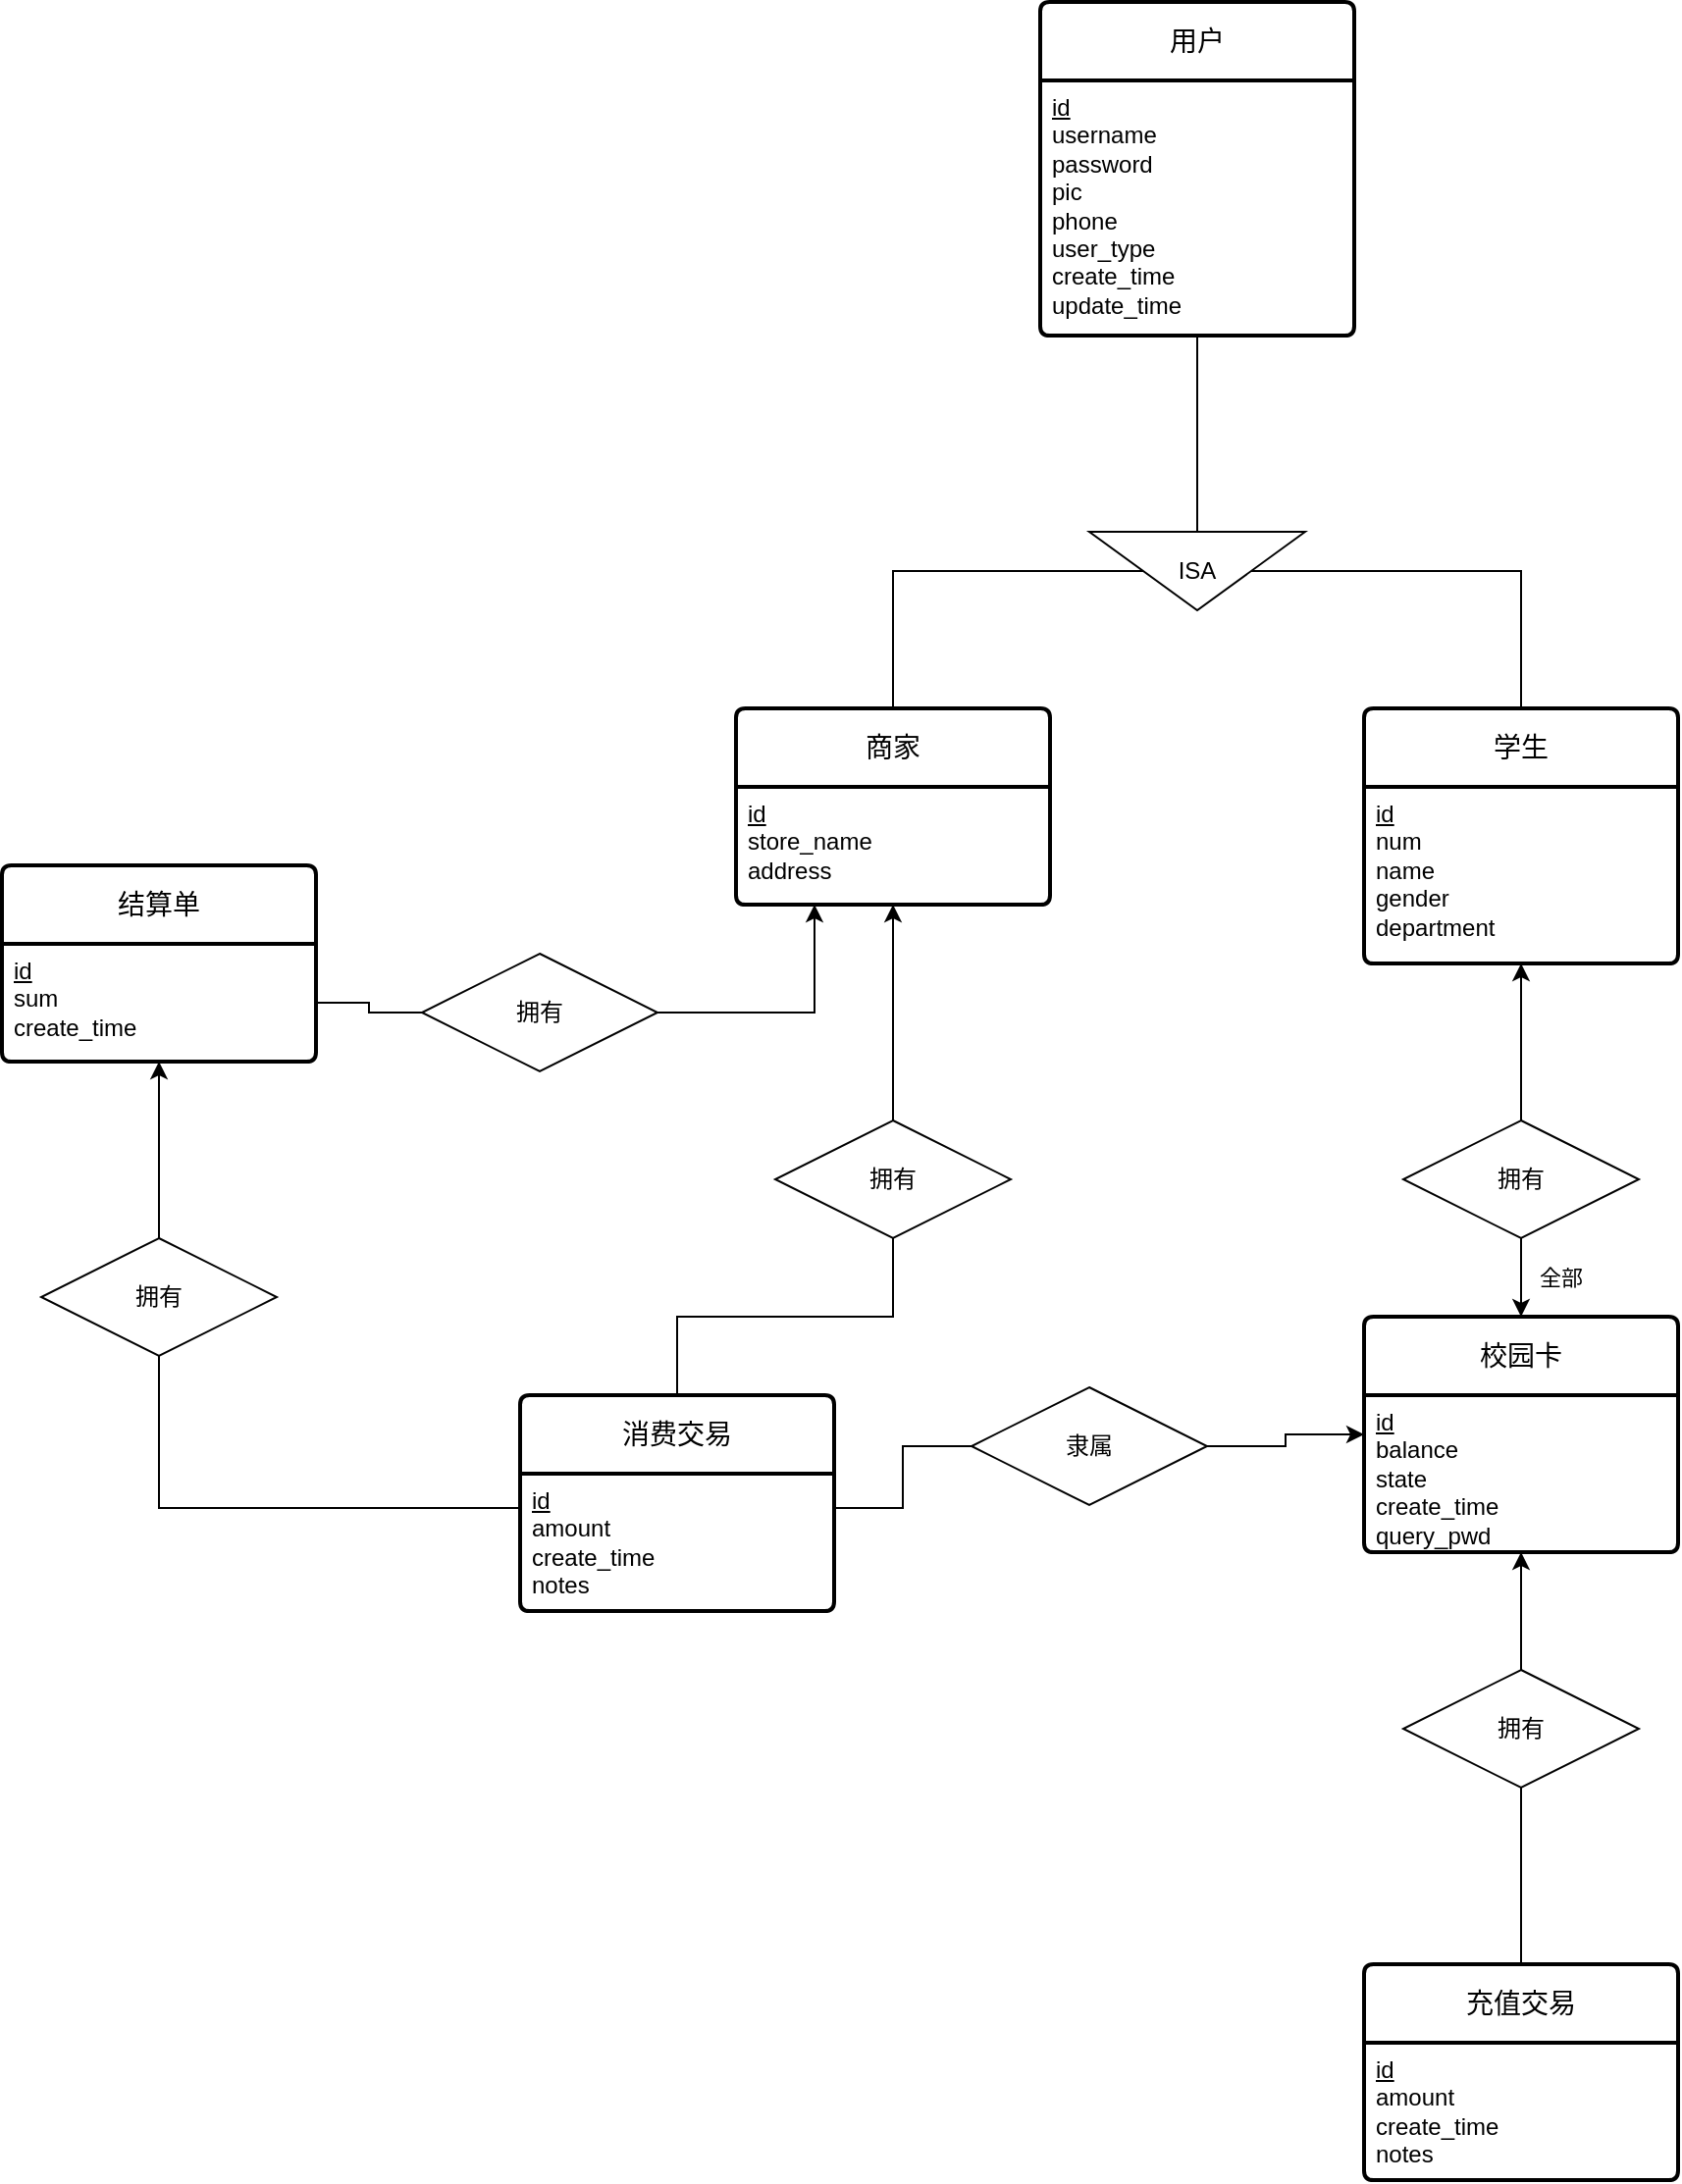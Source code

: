 <mxfile version="24.7.8">
  <diagram name="第 1 页" id="tQ-AfsL5KjRh9j0H5AqX">
    <mxGraphModel dx="1210" dy="1009" grid="1" gridSize="10" guides="1" tooltips="1" connect="1" arrows="1" fold="1" page="1" pageScale="1" pageWidth="2336" pageHeight="1654" math="0" shadow="0">
      <root>
        <mxCell id="0" />
        <mxCell id="1" parent="0" />
        <mxCell id="bsNTXk9c0rtr0lj0yAxJ-3" value="商家" style="swimlane;childLayout=stackLayout;horizontal=1;startSize=40;horizontalStack=0;rounded=1;fontSize=14;fontStyle=0;strokeWidth=2;resizeParent=0;resizeLast=1;shadow=0;dashed=0;align=center;arcSize=4;whiteSpace=wrap;html=1;" parent="1" vertex="1">
          <mxGeometry x="930" y="730" width="160" height="100" as="geometry" />
        </mxCell>
        <mxCell id="bsNTXk9c0rtr0lj0yAxJ-4" value="&lt;div&gt;&lt;u&gt;id&lt;/u&gt;&lt;/div&gt;&lt;div&gt;store_name&lt;div&gt;address&lt;/div&gt;&lt;/div&gt;" style="align=left;strokeColor=none;fillColor=none;spacingLeft=4;fontSize=12;verticalAlign=top;resizable=0;rotatable=0;part=1;html=1;" parent="bsNTXk9c0rtr0lj0yAxJ-3" vertex="1">
          <mxGeometry y="40" width="160" height="60" as="geometry" />
        </mxCell>
        <mxCell id="bsNTXk9c0rtr0lj0yAxJ-5" value="校园卡" style="swimlane;childLayout=stackLayout;horizontal=1;startSize=40;horizontalStack=0;rounded=1;fontSize=14;fontStyle=0;strokeWidth=2;resizeParent=0;resizeLast=1;shadow=0;dashed=0;align=center;arcSize=4;whiteSpace=wrap;html=1;" parent="1" vertex="1">
          <mxGeometry x="1250" y="1040" width="160" height="120" as="geometry">
            <mxRectangle x="280" y="340" width="80" height="50" as="alternateBounds" />
          </mxGeometry>
        </mxCell>
        <mxCell id="bsNTXk9c0rtr0lj0yAxJ-6" value="&lt;u&gt;id&lt;/u&gt;&lt;div&gt;balance&lt;/div&gt;&lt;div&gt;state&lt;/div&gt;&lt;div&gt;create_time&lt;/div&gt;&lt;div&gt;query_pwd&lt;/div&gt;" style="align=left;strokeColor=none;fillColor=none;spacingLeft=4;fontSize=12;verticalAlign=top;resizable=0;rotatable=0;part=1;html=1;" parent="bsNTXk9c0rtr0lj0yAxJ-5" vertex="1">
          <mxGeometry y="40" width="160" height="80" as="geometry" />
        </mxCell>
        <mxCell id="bsNTXk9c0rtr0lj0yAxJ-7" value="用户" style="swimlane;childLayout=stackLayout;horizontal=1;startSize=40;horizontalStack=0;rounded=1;fontSize=14;fontStyle=0;strokeWidth=2;resizeParent=0;resizeLast=1;shadow=0;dashed=0;align=center;arcSize=4;whiteSpace=wrap;html=1;" parent="1" vertex="1">
          <mxGeometry x="1085" y="370" width="160" height="170" as="geometry">
            <mxRectangle x="1085" y="390" width="80" height="50" as="alternateBounds" />
          </mxGeometry>
        </mxCell>
        <mxCell id="bsNTXk9c0rtr0lj0yAxJ-8" value="&lt;u&gt;id&lt;/u&gt;&lt;div&gt;username&lt;/div&gt;&lt;div&gt;password&lt;/div&gt;&lt;div&gt;pic&lt;/div&gt;&lt;div&gt;phone&lt;/div&gt;&lt;div&gt;user_type&lt;/div&gt;&lt;div&gt;create_time&lt;/div&gt;&lt;div&gt;update_time&lt;/div&gt;" style="align=left;strokeColor=none;fillColor=none;spacingLeft=4;fontSize=12;verticalAlign=top;resizable=0;rotatable=0;part=1;html=1;" parent="bsNTXk9c0rtr0lj0yAxJ-7" vertex="1">
          <mxGeometry y="40" width="160" height="130" as="geometry" />
        </mxCell>
        <mxCell id="bsNTXk9c0rtr0lj0yAxJ-9" value="学生" style="swimlane;childLayout=stackLayout;horizontal=1;startSize=40;horizontalStack=0;rounded=1;fontSize=14;fontStyle=0;strokeWidth=2;resizeParent=0;resizeLast=1;shadow=0;dashed=0;align=center;arcSize=4;whiteSpace=wrap;html=1;" parent="1" vertex="1">
          <mxGeometry x="1250" y="730" width="160" height="130" as="geometry" />
        </mxCell>
        <mxCell id="bsNTXk9c0rtr0lj0yAxJ-11" value="&lt;div&gt;&lt;span style=&quot;background-color: initial;&quot;&gt;&lt;u&gt;id&lt;/u&gt;&lt;/span&gt;&lt;/div&gt;&lt;div&gt;&lt;span style=&quot;background-color: initial;&quot;&gt;num&lt;/span&gt;&lt;br&gt;&lt;/div&gt;name&lt;div&gt;gender&lt;/div&gt;&lt;div&gt;department&lt;/div&gt;" style="align=left;strokeColor=none;fillColor=none;spacingLeft=4;fontSize=12;verticalAlign=top;resizable=0;rotatable=0;part=1;html=1;" parent="bsNTXk9c0rtr0lj0yAxJ-9" vertex="1">
          <mxGeometry y="40" width="160" height="90" as="geometry" />
        </mxCell>
        <mxCell id="bsNTXk9c0rtr0lj0yAxJ-16" style="edgeStyle=orthogonalEdgeStyle;rounded=0;orthogonalLoop=1;jettySize=auto;html=1;exitX=0.5;exitY=1;exitDx=0;exitDy=0;entryX=0.5;entryY=0;entryDx=0;entryDy=0;curved=0;strokeColor=default;endArrow=none;endFill=0;" parent="1" source="bsNTXk9c0rtr0lj0yAxJ-12" target="bsNTXk9c0rtr0lj0yAxJ-3" edge="1">
          <mxGeometry relative="1" as="geometry" />
        </mxCell>
        <mxCell id="bsNTXk9c0rtr0lj0yAxJ-17" style="edgeStyle=orthogonalEdgeStyle;rounded=0;orthogonalLoop=1;jettySize=auto;html=1;exitX=0.5;exitY=0;exitDx=0;exitDy=0;entryX=0.5;entryY=0;entryDx=0;entryDy=0;endArrow=none;endFill=0;" parent="1" source="bsNTXk9c0rtr0lj0yAxJ-12" target="bsNTXk9c0rtr0lj0yAxJ-9" edge="1">
          <mxGeometry relative="1" as="geometry" />
        </mxCell>
        <mxCell id="bsNTXk9c0rtr0lj0yAxJ-12" value="ISA" style="triangle;whiteSpace=wrap;html=1;direction=south;" parent="1" vertex="1">
          <mxGeometry x="1110" y="640" width="110" height="40" as="geometry" />
        </mxCell>
        <mxCell id="bsNTXk9c0rtr0lj0yAxJ-18" style="edgeStyle=orthogonalEdgeStyle;rounded=0;orthogonalLoop=1;jettySize=auto;html=1;exitX=0.5;exitY=1;exitDx=0;exitDy=0;entryX=0;entryY=0.5;entryDx=0;entryDy=0;endArrow=none;endFill=0;" parent="1" source="bsNTXk9c0rtr0lj0yAxJ-8" target="bsNTXk9c0rtr0lj0yAxJ-12" edge="1">
          <mxGeometry relative="1" as="geometry" />
        </mxCell>
        <mxCell id="sROBQhHm6fGoaaXTvxsk-38" style="edgeStyle=orthogonalEdgeStyle;rounded=0;orthogonalLoop=1;jettySize=auto;html=1;exitX=0.5;exitY=0;exitDx=0;exitDy=0;entryX=0.5;entryY=1;entryDx=0;entryDy=0;endArrow=none;endFill=0;" parent="1" source="bsNTXk9c0rtr0lj0yAxJ-19" target="sROBQhHm6fGoaaXTvxsk-36" edge="1">
          <mxGeometry relative="1" as="geometry" />
        </mxCell>
        <mxCell id="bsNTXk9c0rtr0lj0yAxJ-19" value="消费交易" style="swimlane;childLayout=stackLayout;horizontal=1;startSize=40;horizontalStack=0;rounded=1;fontSize=14;fontStyle=0;strokeWidth=2;resizeParent=0;resizeLast=1;shadow=0;dashed=0;align=center;arcSize=4;whiteSpace=wrap;html=1;" parent="1" vertex="1">
          <mxGeometry x="820" y="1080" width="160" height="110" as="geometry">
            <mxRectangle x="280" y="340" width="80" height="50" as="alternateBounds" />
          </mxGeometry>
        </mxCell>
        <mxCell id="bsNTXk9c0rtr0lj0yAxJ-20" value="&lt;u&gt;id&lt;/u&gt;&lt;div&gt;amount&lt;div&gt;create_time&lt;/div&gt;&lt;/div&gt;&lt;div&gt;notes&lt;/div&gt;" style="align=left;strokeColor=none;fillColor=none;spacingLeft=4;fontSize=12;verticalAlign=top;resizable=0;rotatable=0;part=1;html=1;" parent="bsNTXk9c0rtr0lj0yAxJ-19" vertex="1">
          <mxGeometry y="40" width="160" height="70" as="geometry" />
        </mxCell>
        <mxCell id="sROBQhHm6fGoaaXTvxsk-4" value="充值交易" style="swimlane;childLayout=stackLayout;horizontal=1;startSize=40;horizontalStack=0;rounded=1;fontSize=14;fontStyle=0;strokeWidth=2;resizeParent=0;resizeLast=1;shadow=0;dashed=0;align=center;arcSize=4;whiteSpace=wrap;html=1;" parent="1" vertex="1">
          <mxGeometry x="1250" y="1370" width="160" height="110" as="geometry">
            <mxRectangle x="280" y="340" width="80" height="50" as="alternateBounds" />
          </mxGeometry>
        </mxCell>
        <mxCell id="sROBQhHm6fGoaaXTvxsk-5" value="&lt;u&gt;id&lt;/u&gt;&lt;div&gt;amount&lt;div&gt;create_time&lt;/div&gt;&lt;/div&gt;&lt;div&gt;notes&lt;/div&gt;" style="align=left;strokeColor=none;fillColor=none;spacingLeft=4;fontSize=12;verticalAlign=top;resizable=0;rotatable=0;part=1;html=1;" parent="sROBQhHm6fGoaaXTvxsk-4" vertex="1">
          <mxGeometry y="40" width="160" height="70" as="geometry" />
        </mxCell>
        <mxCell id="sROBQhHm6fGoaaXTvxsk-9" value="结算单" style="swimlane;childLayout=stackLayout;horizontal=1;startSize=40;horizontalStack=0;rounded=1;fontSize=14;fontStyle=0;strokeWidth=2;resizeParent=0;resizeLast=1;shadow=0;dashed=0;align=center;arcSize=4;whiteSpace=wrap;html=1;" parent="1" vertex="1">
          <mxGeometry x="556" y="810" width="160" height="100" as="geometry">
            <mxRectangle x="280" y="340" width="80" height="50" as="alternateBounds" />
          </mxGeometry>
        </mxCell>
        <mxCell id="sROBQhHm6fGoaaXTvxsk-10" value="&lt;u&gt;id&lt;/u&gt;&lt;div&gt;sum&lt;/div&gt;&lt;div&gt;create_time&lt;/div&gt;" style="align=left;strokeColor=none;fillColor=none;spacingLeft=4;fontSize=12;verticalAlign=top;resizable=0;rotatable=0;part=1;html=1;" parent="sROBQhHm6fGoaaXTvxsk-9" vertex="1">
          <mxGeometry y="40" width="160" height="60" as="geometry" />
        </mxCell>
        <mxCell id="sROBQhHm6fGoaaXTvxsk-12" style="edgeStyle=orthogonalEdgeStyle;rounded=0;orthogonalLoop=1;jettySize=auto;html=1;exitX=0.5;exitY=0;exitDx=0;exitDy=0;entryX=0.5;entryY=1;entryDx=0;entryDy=0;" parent="1" source="sROBQhHm6fGoaaXTvxsk-11" target="bsNTXk9c0rtr0lj0yAxJ-11" edge="1">
          <mxGeometry relative="1" as="geometry" />
        </mxCell>
        <mxCell id="sROBQhHm6fGoaaXTvxsk-13" value="全部" style="edgeStyle=orthogonalEdgeStyle;rounded=0;orthogonalLoop=1;jettySize=auto;html=1;exitX=0.5;exitY=1;exitDx=0;exitDy=0;entryX=0.5;entryY=0;entryDx=0;entryDy=0;" parent="1" source="sROBQhHm6fGoaaXTvxsk-11" target="bsNTXk9c0rtr0lj0yAxJ-5" edge="1">
          <mxGeometry y="20" relative="1" as="geometry">
            <mxPoint as="offset" />
          </mxGeometry>
        </mxCell>
        <mxCell id="sROBQhHm6fGoaaXTvxsk-11" value="拥有" style="shape=rhombus;perimeter=rhombusPerimeter;whiteSpace=wrap;html=1;align=center;" parent="1" vertex="1">
          <mxGeometry x="1270" y="940" width="120" height="60" as="geometry" />
        </mxCell>
        <mxCell id="sROBQhHm6fGoaaXTvxsk-15" style="edgeStyle=orthogonalEdgeStyle;rounded=0;orthogonalLoop=1;jettySize=auto;html=1;exitX=0.5;exitY=1;exitDx=0;exitDy=0;entryX=0.5;entryY=0;entryDx=0;entryDy=0;endArrow=none;endFill=0;" parent="1" source="sROBQhHm6fGoaaXTvxsk-14" target="sROBQhHm6fGoaaXTvxsk-4" edge="1">
          <mxGeometry relative="1" as="geometry" />
        </mxCell>
        <mxCell id="sROBQhHm6fGoaaXTvxsk-18" style="edgeStyle=orthogonalEdgeStyle;rounded=0;orthogonalLoop=1;jettySize=auto;html=1;exitX=0.5;exitY=0;exitDx=0;exitDy=0;entryX=0.25;entryY=1;entryDx=0;entryDy=0;" parent="1" source="sROBQhHm6fGoaaXTvxsk-14" edge="1">
          <mxGeometry relative="1" as="geometry">
            <mxPoint x="1330" y="1160" as="targetPoint" />
          </mxGeometry>
        </mxCell>
        <mxCell id="sROBQhHm6fGoaaXTvxsk-14" value="拥有" style="shape=rhombus;perimeter=rhombusPerimeter;whiteSpace=wrap;html=1;align=center;" parent="1" vertex="1">
          <mxGeometry x="1270" y="1220" width="120" height="60" as="geometry" />
        </mxCell>
        <mxCell id="sROBQhHm6fGoaaXTvxsk-31" style="edgeStyle=orthogonalEdgeStyle;rounded=0;orthogonalLoop=1;jettySize=auto;html=1;exitX=1;exitY=0.5;exitDx=0;exitDy=0;entryX=0;entryY=0.25;entryDx=0;entryDy=0;" parent="1" source="sROBQhHm6fGoaaXTvxsk-30" target="bsNTXk9c0rtr0lj0yAxJ-6" edge="1">
          <mxGeometry relative="1" as="geometry" />
        </mxCell>
        <mxCell id="sROBQhHm6fGoaaXTvxsk-30" value="隶属" style="shape=rhombus;perimeter=rhombusPerimeter;whiteSpace=wrap;html=1;align=center;" parent="1" vertex="1">
          <mxGeometry x="1050" y="1076" width="120" height="60" as="geometry" />
        </mxCell>
        <mxCell id="sROBQhHm6fGoaaXTvxsk-32" style="edgeStyle=orthogonalEdgeStyle;rounded=0;orthogonalLoop=1;jettySize=auto;html=1;exitX=1;exitY=0.25;exitDx=0;exitDy=0;entryX=0;entryY=0.5;entryDx=0;entryDy=0;endArrow=none;endFill=0;" parent="1" source="bsNTXk9c0rtr0lj0yAxJ-20" target="sROBQhHm6fGoaaXTvxsk-30" edge="1">
          <mxGeometry relative="1" as="geometry" />
        </mxCell>
        <mxCell id="sROBQhHm6fGoaaXTvxsk-34" style="edgeStyle=orthogonalEdgeStyle;rounded=0;orthogonalLoop=1;jettySize=auto;html=1;exitX=0.5;exitY=0;exitDx=0;exitDy=0;entryX=0.5;entryY=1;entryDx=0;entryDy=0;" parent="1" source="sROBQhHm6fGoaaXTvxsk-33" target="sROBQhHm6fGoaaXTvxsk-10" edge="1">
          <mxGeometry relative="1" as="geometry" />
        </mxCell>
        <mxCell id="sROBQhHm6fGoaaXTvxsk-35" style="edgeStyle=orthogonalEdgeStyle;rounded=0;orthogonalLoop=1;jettySize=auto;html=1;exitX=0.5;exitY=1;exitDx=0;exitDy=0;entryX=0;entryY=0.25;entryDx=0;entryDy=0;endArrow=none;endFill=0;" parent="1" source="sROBQhHm6fGoaaXTvxsk-33" target="bsNTXk9c0rtr0lj0yAxJ-20" edge="1">
          <mxGeometry relative="1" as="geometry" />
        </mxCell>
        <mxCell id="sROBQhHm6fGoaaXTvxsk-33" value="拥有" style="shape=rhombus;perimeter=rhombusPerimeter;whiteSpace=wrap;html=1;align=center;" parent="1" vertex="1">
          <mxGeometry x="576" y="1000" width="120" height="60" as="geometry" />
        </mxCell>
        <mxCell id="sROBQhHm6fGoaaXTvxsk-37" style="edgeStyle=orthogonalEdgeStyle;rounded=0;orthogonalLoop=1;jettySize=auto;html=1;exitX=0.5;exitY=0;exitDx=0;exitDy=0;entryX=0.5;entryY=1;entryDx=0;entryDy=0;" parent="1" source="sROBQhHm6fGoaaXTvxsk-36" target="bsNTXk9c0rtr0lj0yAxJ-4" edge="1">
          <mxGeometry relative="1" as="geometry" />
        </mxCell>
        <mxCell id="sROBQhHm6fGoaaXTvxsk-36" value="拥有" style="shape=rhombus;perimeter=rhombusPerimeter;whiteSpace=wrap;html=1;align=center;" parent="1" vertex="1">
          <mxGeometry x="950" y="940" width="120" height="60" as="geometry" />
        </mxCell>
        <mxCell id="sROBQhHm6fGoaaXTvxsk-44" style="edgeStyle=orthogonalEdgeStyle;rounded=0;orthogonalLoop=1;jettySize=auto;html=1;exitX=1;exitY=0.5;exitDx=0;exitDy=0;entryX=0.25;entryY=1;entryDx=0;entryDy=0;" parent="1" source="sROBQhHm6fGoaaXTvxsk-39" target="bsNTXk9c0rtr0lj0yAxJ-4" edge="1">
          <mxGeometry relative="1" as="geometry" />
        </mxCell>
        <mxCell id="sROBQhHm6fGoaaXTvxsk-39" value="拥有" style="shape=rhombus;perimeter=rhombusPerimeter;whiteSpace=wrap;html=1;align=center;" parent="1" vertex="1">
          <mxGeometry x="770" y="855" width="120" height="60" as="geometry" />
        </mxCell>
        <mxCell id="sROBQhHm6fGoaaXTvxsk-41" style="edgeStyle=orthogonalEdgeStyle;rounded=0;orthogonalLoop=1;jettySize=auto;html=1;exitX=1;exitY=0.5;exitDx=0;exitDy=0;entryX=0;entryY=0.5;entryDx=0;entryDy=0;endArrow=none;endFill=0;" parent="1" source="sROBQhHm6fGoaaXTvxsk-10" target="sROBQhHm6fGoaaXTvxsk-39" edge="1">
          <mxGeometry relative="1" as="geometry" />
        </mxCell>
      </root>
    </mxGraphModel>
  </diagram>
</mxfile>
